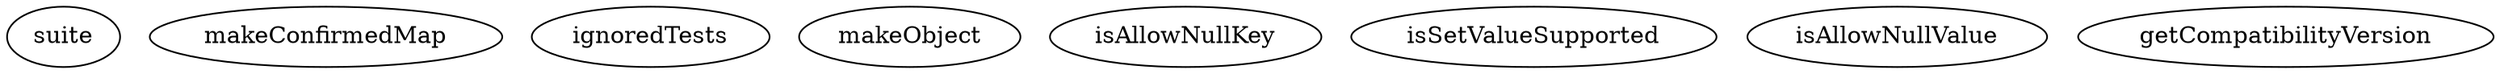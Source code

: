 digraph G {
suite;
makeConfirmedMap;
ignoredTests;
makeObject;
isAllowNullKey;
isSetValueSupported;
isAllowNullValue;
getCompatibilityVersion;
}